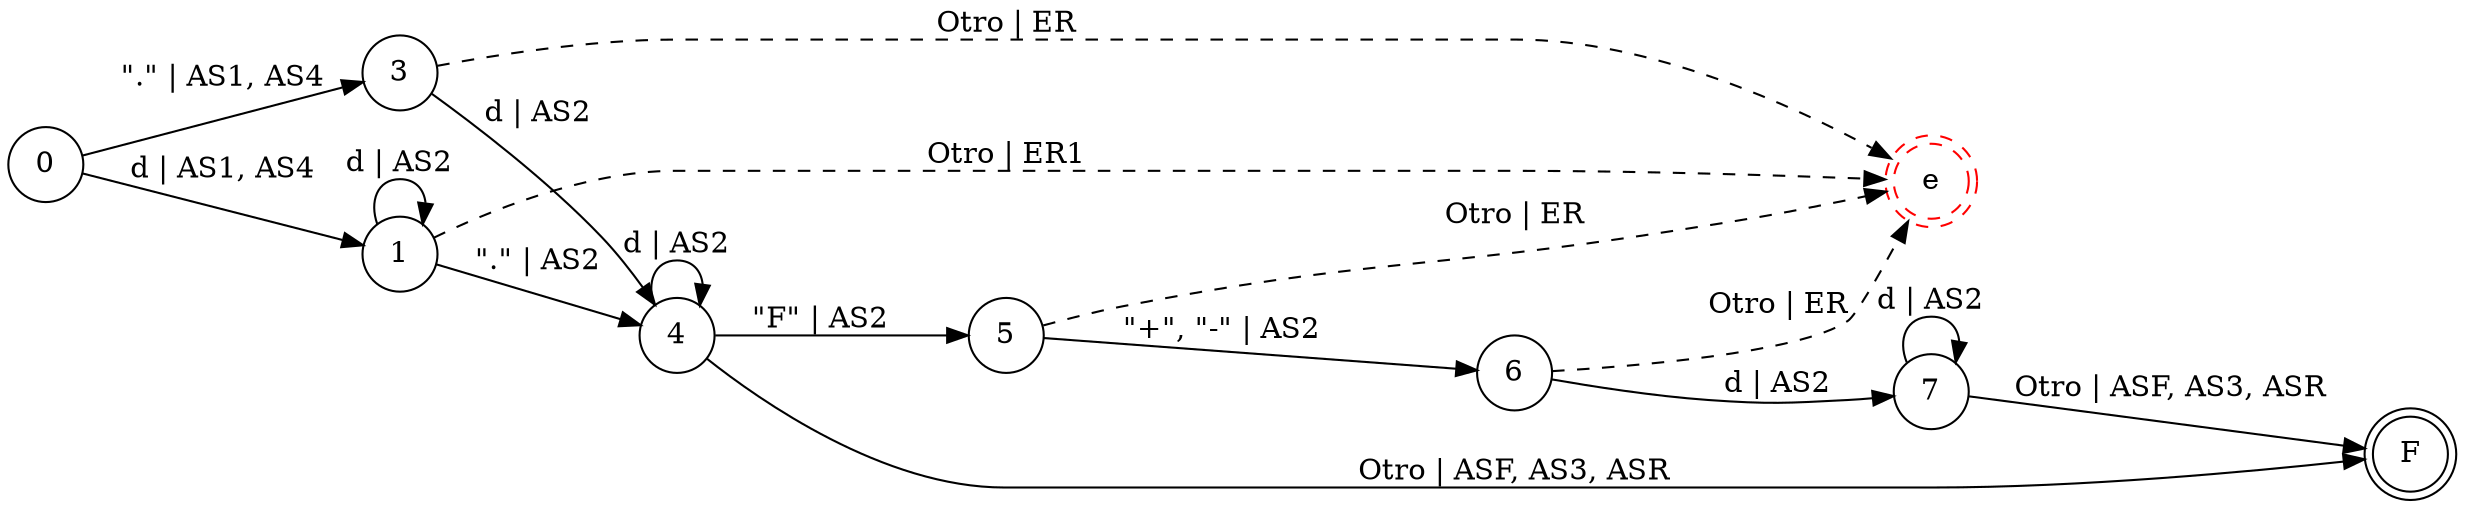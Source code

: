 digraph DFA {
    rankdir = LR;
    node [shape = circle;];
    F [shape = doublecircle;];
    eN [shape = doublecircle;style = dashed;color = red;label = "e";];
    
    0 -> 1 [label = "d | AS1, AS4";];
    0 -> 3 [label = "\".\" | AS1, AS4";];
    1 -> 1 [label = "d | AS2";];
    1 -> 4 [label = "\".\" | AS2";];
    1 -> eN [label = "Otro | ER1"; style = dashed;];
    3 -> 4 [label = "d | AS2";];
    3 -> eN [label = "Otro | ER"; style = dashed;];
    4 -> 4 [label = "d | AS2";];
    4 -> F [label = "Otro | ASF, AS3, ASR";];
    4 -> 5 [label = "\"F\" | AS2";];
    5 -> 6 [label = "\"+\", \"-\" | AS2";];
    5 -> eN [label = "Otro | ER"; style = dashed;];
    6 -> 7 [label = "d | AS2";];
    6 -> eN [label = "Otro | ER"; style = dashed;];
    7 -> 7 [label = "d | AS2";];
    7 -> F [label = "Otro | ASF, AS3, ASR";];
}